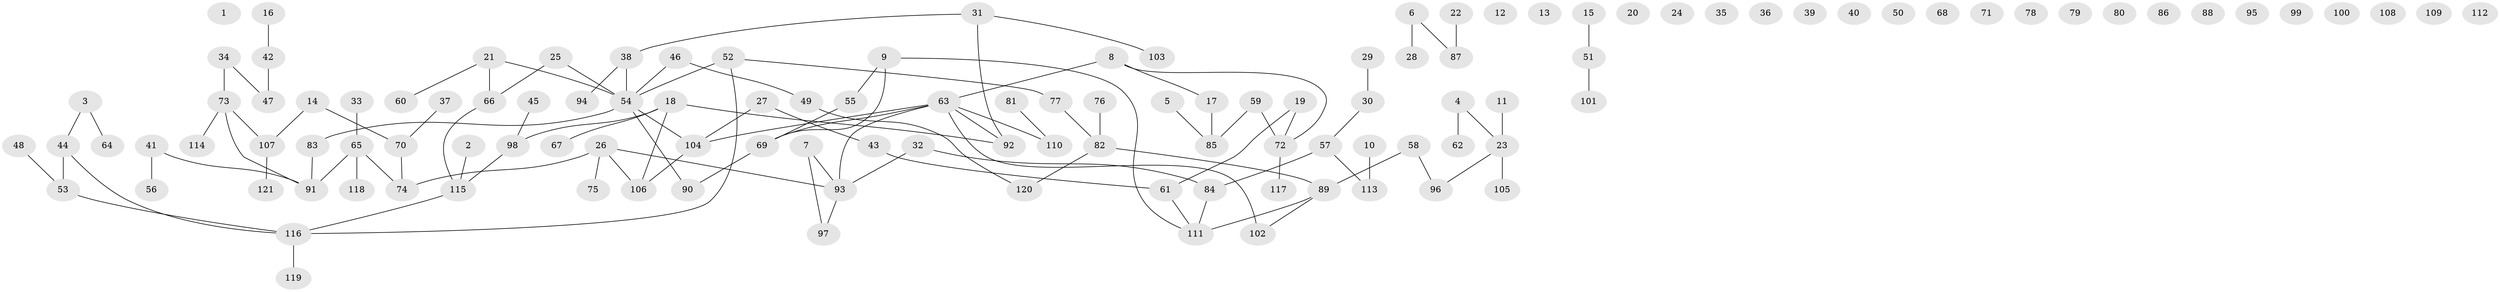 // coarse degree distribution, {0: 0.323943661971831, 3: 0.14084507042253522, 2: 0.1267605633802817, 1: 0.2676056338028169, 10: 0.014084507042253521, 5: 0.014084507042253521, 4: 0.07042253521126761, 6: 0.028169014084507043, 8: 0.014084507042253521}
// Generated by graph-tools (version 1.1) at 2025/16/03/04/25 18:16:35]
// undirected, 121 vertices, 114 edges
graph export_dot {
graph [start="1"]
  node [color=gray90,style=filled];
  1;
  2;
  3;
  4;
  5;
  6;
  7;
  8;
  9;
  10;
  11;
  12;
  13;
  14;
  15;
  16;
  17;
  18;
  19;
  20;
  21;
  22;
  23;
  24;
  25;
  26;
  27;
  28;
  29;
  30;
  31;
  32;
  33;
  34;
  35;
  36;
  37;
  38;
  39;
  40;
  41;
  42;
  43;
  44;
  45;
  46;
  47;
  48;
  49;
  50;
  51;
  52;
  53;
  54;
  55;
  56;
  57;
  58;
  59;
  60;
  61;
  62;
  63;
  64;
  65;
  66;
  67;
  68;
  69;
  70;
  71;
  72;
  73;
  74;
  75;
  76;
  77;
  78;
  79;
  80;
  81;
  82;
  83;
  84;
  85;
  86;
  87;
  88;
  89;
  90;
  91;
  92;
  93;
  94;
  95;
  96;
  97;
  98;
  99;
  100;
  101;
  102;
  103;
  104;
  105;
  106;
  107;
  108;
  109;
  110;
  111;
  112;
  113;
  114;
  115;
  116;
  117;
  118;
  119;
  120;
  121;
  2 -- 115;
  3 -- 44;
  3 -- 64;
  4 -- 23;
  4 -- 62;
  5 -- 85;
  6 -- 28;
  6 -- 87;
  7 -- 93;
  7 -- 97;
  8 -- 17;
  8 -- 63;
  8 -- 72;
  9 -- 55;
  9 -- 69;
  9 -- 111;
  10 -- 113;
  11 -- 23;
  14 -- 70;
  14 -- 107;
  15 -- 51;
  16 -- 42;
  17 -- 85;
  18 -- 67;
  18 -- 92;
  18 -- 98;
  18 -- 106;
  19 -- 61;
  19 -- 72;
  21 -- 54;
  21 -- 60;
  21 -- 66;
  22 -- 87;
  23 -- 96;
  23 -- 105;
  25 -- 54;
  25 -- 66;
  26 -- 74;
  26 -- 75;
  26 -- 93;
  26 -- 106;
  27 -- 43;
  27 -- 104;
  29 -- 30;
  30 -- 57;
  31 -- 38;
  31 -- 92;
  31 -- 103;
  32 -- 84;
  32 -- 93;
  33 -- 65;
  34 -- 47;
  34 -- 73;
  37 -- 70;
  38 -- 54;
  38 -- 94;
  41 -- 56;
  41 -- 91;
  42 -- 47;
  43 -- 61;
  44 -- 53;
  44 -- 116;
  45 -- 98;
  46 -- 49;
  46 -- 54;
  48 -- 53;
  49 -- 120;
  51 -- 101;
  52 -- 54;
  52 -- 77;
  52 -- 116;
  53 -- 116;
  54 -- 83;
  54 -- 90;
  54 -- 104;
  55 -- 69;
  57 -- 84;
  57 -- 113;
  58 -- 89;
  58 -- 96;
  59 -- 72;
  59 -- 85;
  61 -- 111;
  63 -- 69;
  63 -- 92;
  63 -- 93;
  63 -- 102;
  63 -- 104;
  63 -- 110;
  65 -- 74;
  65 -- 91;
  65 -- 118;
  66 -- 115;
  69 -- 90;
  70 -- 74;
  72 -- 117;
  73 -- 91;
  73 -- 107;
  73 -- 114;
  76 -- 82;
  77 -- 82;
  81 -- 110;
  82 -- 89;
  82 -- 120;
  83 -- 91;
  84 -- 111;
  89 -- 102;
  89 -- 111;
  93 -- 97;
  98 -- 115;
  104 -- 106;
  107 -- 121;
  115 -- 116;
  116 -- 119;
}
